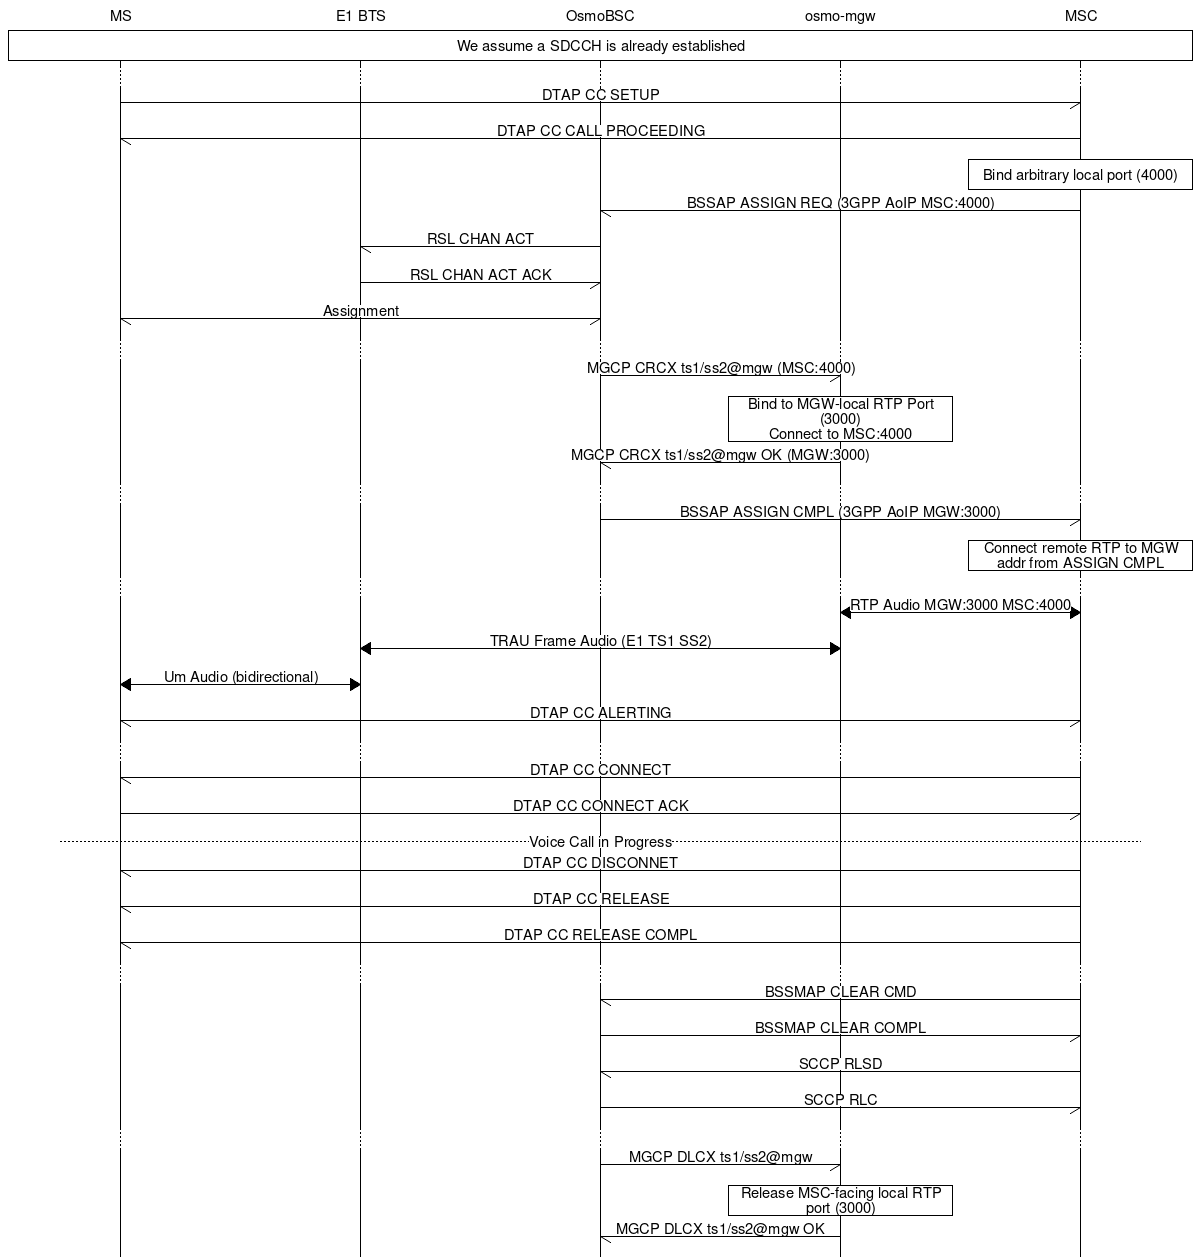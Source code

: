 # MO-Call with E1 BTS + OsmoBSC with true 3GPP AoIP (planned
# osmo-mgw has to be extended to true MGW functionality!
msc {
	hscale=2;
	ms [label="MS"], bts [label="E1 BTS"], bsc[label="OsmoBSC"], mgcp[label="osmo-mgw"], m_sc[label="MSC"];

	ms box m_sc	[label="We assume a SDCCH is already established"];
	...;

	ms -> m_sc	[label="DTAP CC SETUP"];
	ms <- m_sc	[label="DTAP CC CALL PROCEEDING"];

	m_sc box m_sc	[label="Bind arbitrary local port (4000)"];
	bsc <- m_sc 	[label="BSSAP ASSIGN REQ (3GPP AoIP MSC:4000)"];
	bts <- bsc 	[label="RSL CHAN ACT"];
	bts -> bsc 	[label="RSL CHAN ACT ACK"];
	ms <-> bsc	[label="Assignment"];
	...;

	mgcp <- bsc	[label="MGCP CRCX ts1/ss2@mgw (MSC:4000)"];
	mgcp box mgcp	[label="Bind to MGW-local RTP Port (3000)\nConnect to MSC:4000"];
	mgcp -> bsc	[label="MGCP CRCX ts1/ss2@mgw OK (MGW:3000)"];
	...;

	bsc -> m_sc	[label="BSSAP ASSIGN CMPL (3GPP AoIP MGW:3000)"];
	m_sc box m_sc	[label="Connect remote RTP to MGW addr from ASSIGN CMPL"];
	...;

	mgcp <=> m_sc	[label="RTP Audio MGW:3000 MSC:4000"];
	bts <=> mgcp	[label="TRAU Frame Audio (E1 TS1 SS2)"];
	ms <=> bts	[label="Um Audio (bidirectional)"];
	ms <-> m_sc	[label="DTAP CC ALERTING"];
	...;

	ms <- m_sc	[label="DTAP CC CONNECT"];
	ms -> m_sc	[label="DTAP CC CONNECT ACK"];
	---		[label="Voice Call in Progress"];
	ms <- m_sc	[label="DTAP CC DISCONNET"];
	ms <- m_sc	[label="DTAP CC RELEASE"];
	ms <- m_sc	[label="DTAP CC RELEASE COMPL"];
	...;
	bsc <- m_sc	[label="BSSMAP CLEAR CMD"];
	bsc -> m_sc	[label="BSSMAP CLEAR COMPL"];
	bsc <- m_sc	[label="SCCP RLSD"];
	bsc -> m_sc	[label="SCCP RLC"];
	...;
	mgcp <- bsc	[label="MGCP DLCX ts1/ss2@mgw"];
	mgcp box mgcp	[label="Release MSC-facing local RTP port (3000)"];
	mgcp -> bsc	[label="MGCP DLCX ts1/ss2@mgw OK"];
}
